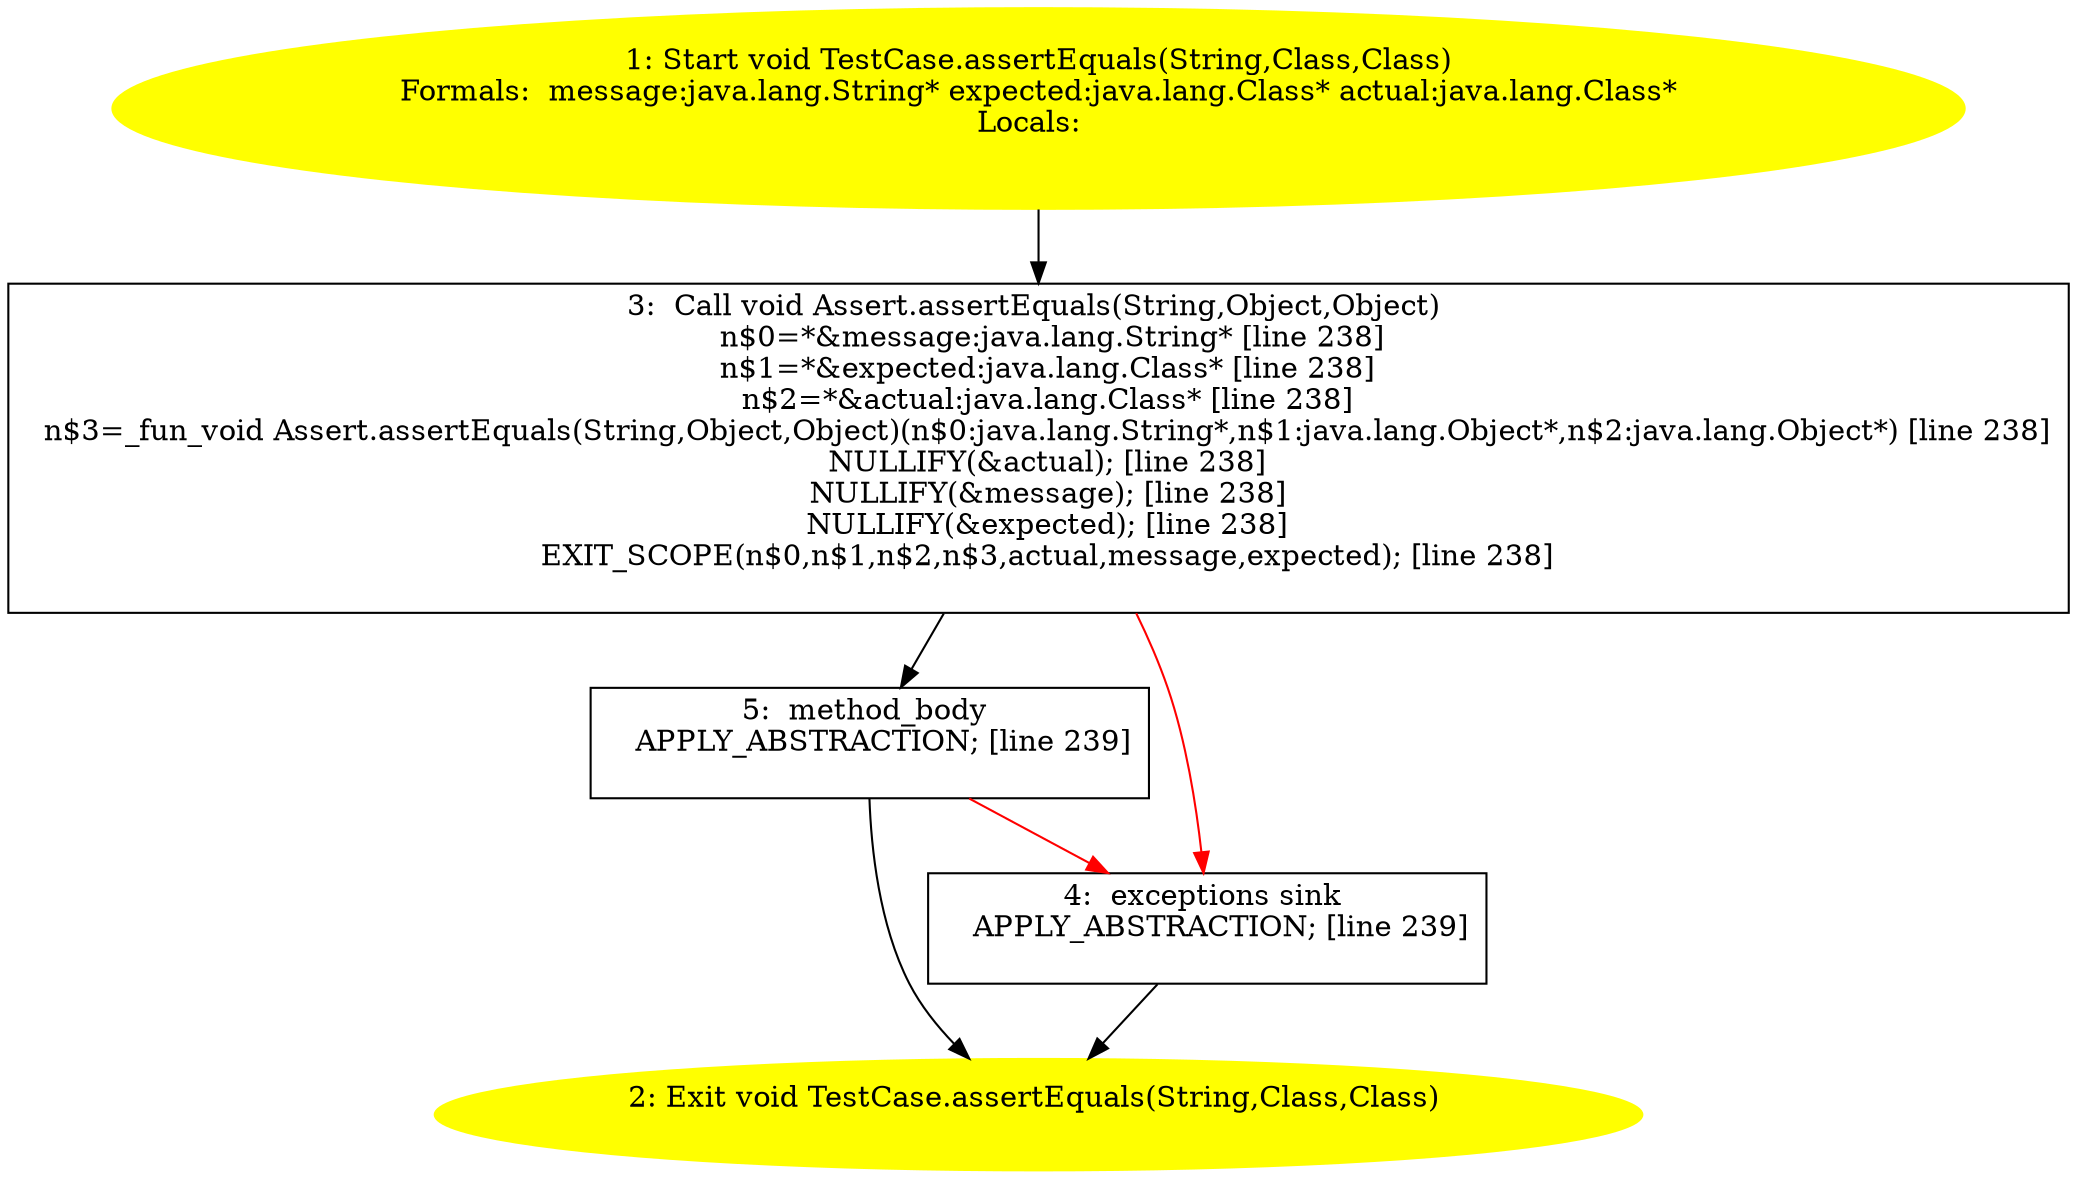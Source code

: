 /* @generated */
digraph cfg {
"junit.framework.TestCase.assertEquals(java.lang.String,java.lang.Class,java.lang.Class):void.3ea60a7294c3868f1e860906ba1685d1_1" [label="1: Start void TestCase.assertEquals(String,Class,Class)\nFormals:  message:java.lang.String* expected:java.lang.Class* actual:java.lang.Class*\nLocals:  \n  " color=yellow style=filled]
	

	 "junit.framework.TestCase.assertEquals(java.lang.String,java.lang.Class,java.lang.Class):void.3ea60a7294c3868f1e860906ba1685d1_1" -> "junit.framework.TestCase.assertEquals(java.lang.String,java.lang.Class,java.lang.Class):void.3ea60a7294c3868f1e860906ba1685d1_3" ;
"junit.framework.TestCase.assertEquals(java.lang.String,java.lang.Class,java.lang.Class):void.3ea60a7294c3868f1e860906ba1685d1_2" [label="2: Exit void TestCase.assertEquals(String,Class,Class) \n  " color=yellow style=filled]
	

"junit.framework.TestCase.assertEquals(java.lang.String,java.lang.Class,java.lang.Class):void.3ea60a7294c3868f1e860906ba1685d1_3" [label="3:  Call void Assert.assertEquals(String,Object,Object) \n   n$0=*&message:java.lang.String* [line 238]\n  n$1=*&expected:java.lang.Class* [line 238]\n  n$2=*&actual:java.lang.Class* [line 238]\n  n$3=_fun_void Assert.assertEquals(String,Object,Object)(n$0:java.lang.String*,n$1:java.lang.Object*,n$2:java.lang.Object*) [line 238]\n  NULLIFY(&actual); [line 238]\n  NULLIFY(&message); [line 238]\n  NULLIFY(&expected); [line 238]\n  EXIT_SCOPE(n$0,n$1,n$2,n$3,actual,message,expected); [line 238]\n " shape="box"]
	

	 "junit.framework.TestCase.assertEquals(java.lang.String,java.lang.Class,java.lang.Class):void.3ea60a7294c3868f1e860906ba1685d1_3" -> "junit.framework.TestCase.assertEquals(java.lang.String,java.lang.Class,java.lang.Class):void.3ea60a7294c3868f1e860906ba1685d1_5" ;
	 "junit.framework.TestCase.assertEquals(java.lang.String,java.lang.Class,java.lang.Class):void.3ea60a7294c3868f1e860906ba1685d1_3" -> "junit.framework.TestCase.assertEquals(java.lang.String,java.lang.Class,java.lang.Class):void.3ea60a7294c3868f1e860906ba1685d1_4" [color="red" ];
"junit.framework.TestCase.assertEquals(java.lang.String,java.lang.Class,java.lang.Class):void.3ea60a7294c3868f1e860906ba1685d1_4" [label="4:  exceptions sink \n   APPLY_ABSTRACTION; [line 239]\n " shape="box"]
	

	 "junit.framework.TestCase.assertEquals(java.lang.String,java.lang.Class,java.lang.Class):void.3ea60a7294c3868f1e860906ba1685d1_4" -> "junit.framework.TestCase.assertEquals(java.lang.String,java.lang.Class,java.lang.Class):void.3ea60a7294c3868f1e860906ba1685d1_2" ;
"junit.framework.TestCase.assertEquals(java.lang.String,java.lang.Class,java.lang.Class):void.3ea60a7294c3868f1e860906ba1685d1_5" [label="5:  method_body \n   APPLY_ABSTRACTION; [line 239]\n " shape="box"]
	

	 "junit.framework.TestCase.assertEquals(java.lang.String,java.lang.Class,java.lang.Class):void.3ea60a7294c3868f1e860906ba1685d1_5" -> "junit.framework.TestCase.assertEquals(java.lang.String,java.lang.Class,java.lang.Class):void.3ea60a7294c3868f1e860906ba1685d1_2" ;
	 "junit.framework.TestCase.assertEquals(java.lang.String,java.lang.Class,java.lang.Class):void.3ea60a7294c3868f1e860906ba1685d1_5" -> "junit.framework.TestCase.assertEquals(java.lang.String,java.lang.Class,java.lang.Class):void.3ea60a7294c3868f1e860906ba1685d1_4" [color="red" ];
}

